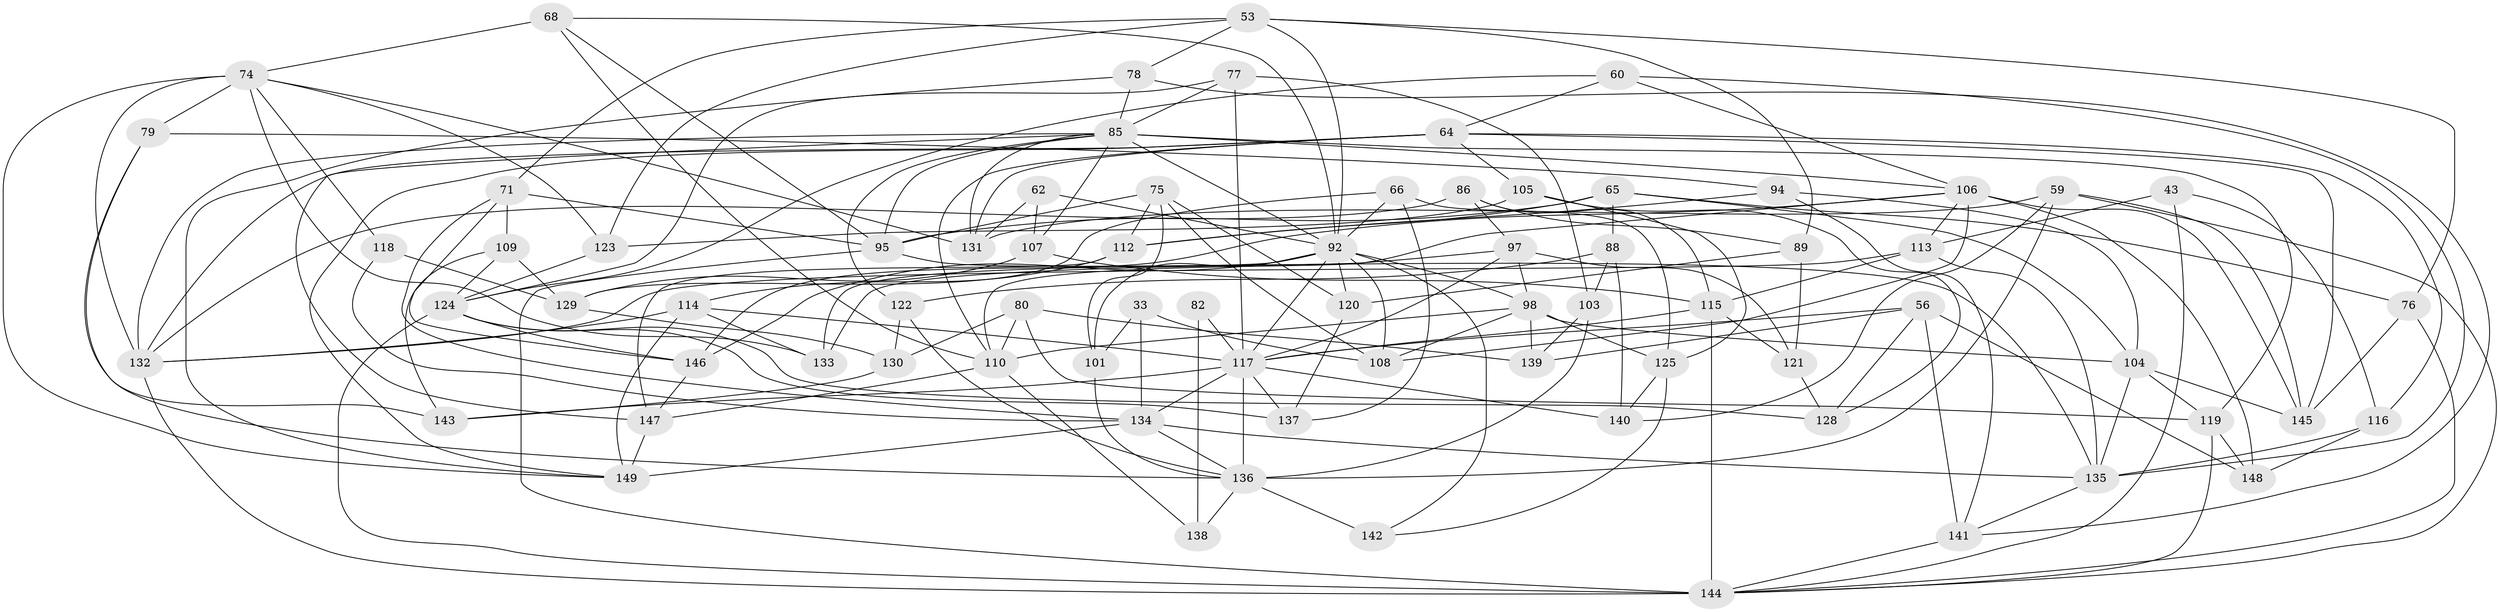 // original degree distribution, {4: 1.0}
// Generated by graph-tools (version 1.1) at 2025/57/03/09/25 04:57:35]
// undirected, 74 vertices, 191 edges
graph export_dot {
graph [start="1"]
  node [color=gray90,style=filled];
  33;
  43;
  53 [super="+40"];
  56 [super="+8"];
  59 [super="+9"];
  60;
  62;
  64 [super="+24+49"];
  65 [super="+55"];
  66;
  68;
  71 [super="+20"];
  74 [super="+5+21"];
  75 [super="+70"];
  76;
  77;
  78;
  79;
  80;
  82;
  85 [super="+19+73"];
  86;
  88;
  89;
  92 [super="+46+63+83"];
  94;
  95 [super="+44+67"];
  97 [super="+69"];
  98 [super="+3+23+47"];
  101;
  103;
  104 [super="+6+48"];
  105;
  106 [super="+29+91"];
  107 [super="+37"];
  108 [super="+16"];
  109;
  110 [super="+31+84"];
  112 [super="+28"];
  113 [super="+26+100"];
  114 [super="+45"];
  115 [super="+2+7+50"];
  116;
  117 [super="+39+111"];
  118;
  119 [super="+102"];
  120;
  121;
  122;
  123;
  124 [super="+90"];
  125 [super="+54"];
  128;
  129 [super="+58"];
  130;
  131 [super="+61"];
  132 [super="+42+41"];
  133;
  134 [super="+12+87"];
  135 [super="+81"];
  136 [super="+35+127"];
  137;
  138 [super="+52"];
  139;
  140;
  141 [super="+126"];
  142;
  143;
  144 [super="+36+51"];
  145 [super="+96"];
  146 [super="+30"];
  147 [super="+99"];
  148;
  149 [super="+72"];
  33 -- 101;
  33 -- 108 [weight=2];
  33 -- 134;
  43 -- 116;
  43 -- 113 [weight=2];
  43 -- 144;
  53 -- 123;
  53 -- 71 [weight=2];
  53 -- 89;
  53 -- 76;
  53 -- 78;
  53 -- 92 [weight=2];
  56 -- 148;
  56 -- 128;
  56 -- 141 [weight=2];
  56 -- 139;
  56 -- 117;
  59 -- 131 [weight=2];
  59 -- 145;
  59 -- 140;
  59 -- 136;
  59 -- 144;
  60 -- 124;
  60 -- 64;
  60 -- 106;
  60 -- 135;
  62 -- 107 [weight=2];
  62 -- 131;
  62 -- 92;
  64 -- 116;
  64 -- 145;
  64 -- 105;
  64 -- 131;
  64 -- 149;
  64 -- 110;
  64 -- 132;
  65 -- 88;
  65 -- 104;
  65 -- 112 [weight=2];
  65 -- 76;
  65 -- 95;
  66 -- 92;
  66 -- 137;
  66 -- 129;
  66 -- 125;
  68 -- 74;
  68 -- 110;
  68 -- 95;
  68 -- 92;
  71 -- 134;
  71 -- 109;
  71 -- 146;
  71 -- 95;
  74 -- 133;
  74 -- 131;
  74 -- 132;
  74 -- 149;
  74 -- 79;
  74 -- 123;
  74 -- 118;
  75 -- 95 [weight=2];
  75 -- 120;
  75 -- 108;
  75 -- 112;
  75 -- 101;
  76 -- 145;
  76 -- 144;
  77 -- 103;
  77 -- 85;
  77 -- 124;
  77 -- 117;
  78 -- 141;
  78 -- 149;
  78 -- 85;
  79 -- 143;
  79 -- 94;
  79 -- 136;
  80 -- 139;
  80 -- 119;
  80 -- 110;
  80 -- 130;
  82 -- 117 [weight=2];
  82 -- 138 [weight=2];
  85 -- 119 [weight=2];
  85 -- 122;
  85 -- 107;
  85 -- 147;
  85 -- 131;
  85 -- 106;
  85 -- 132;
  85 -- 95;
  85 -- 92;
  86 -- 89;
  86 -- 115;
  86 -- 132;
  86 -- 97;
  88 -- 140;
  88 -- 103;
  88 -- 122;
  89 -- 121;
  89 -- 120;
  92 -- 120;
  92 -- 98 [weight=2];
  92 -- 133;
  92 -- 101;
  92 -- 117;
  92 -- 108;
  92 -- 142;
  92 -- 146 [weight=2];
  94 -- 141;
  94 -- 104;
  94 -- 112;
  95 -- 144;
  95 -- 135;
  97 -- 133;
  97 -- 117;
  97 -- 98 [weight=2];
  97 -- 121;
  98 -- 125 [weight=2];
  98 -- 108;
  98 -- 139;
  98 -- 104;
  98 -- 110;
  101 -- 136;
  103 -- 139;
  103 -- 136;
  104 -- 145 [weight=2];
  104 -- 135 [weight=2];
  104 -- 119;
  105 -- 128;
  105 -- 123;
  105 -- 125;
  106 -- 148;
  106 -- 108;
  106 -- 145;
  106 -- 146;
  106 -- 110;
  106 -- 113;
  107 -- 129;
  107 -- 115 [weight=2];
  109 -- 143;
  109 -- 129;
  109 -- 124;
  110 -- 138 [weight=2];
  110 -- 147;
  112 -- 147;
  112 -- 114;
  113 -- 115 [weight=2];
  113 -- 132 [weight=2];
  113 -- 135;
  114 -- 149;
  114 -- 132 [weight=2];
  114 -- 133;
  114 -- 117;
  115 -- 144 [weight=3];
  115 -- 121;
  115 -- 117;
  116 -- 148;
  116 -- 135;
  117 -- 134;
  117 -- 136 [weight=2];
  117 -- 137;
  117 -- 140;
  117 -- 143;
  118 -- 129 [weight=2];
  118 -- 134;
  119 -- 144;
  119 -- 148;
  120 -- 137;
  121 -- 128;
  122 -- 130;
  122 -- 136;
  123 -- 124;
  124 -- 128;
  124 -- 144;
  124 -- 146;
  124 -- 137;
  125 -- 142;
  125 -- 140;
  129 -- 130;
  130 -- 143;
  132 -- 144 [weight=2];
  134 -- 149 [weight=2];
  134 -- 135;
  134 -- 136;
  135 -- 141;
  136 -- 142 [weight=2];
  136 -- 138 [weight=2];
  141 -- 144;
  146 -- 147;
  147 -- 149 [weight=2];
}
